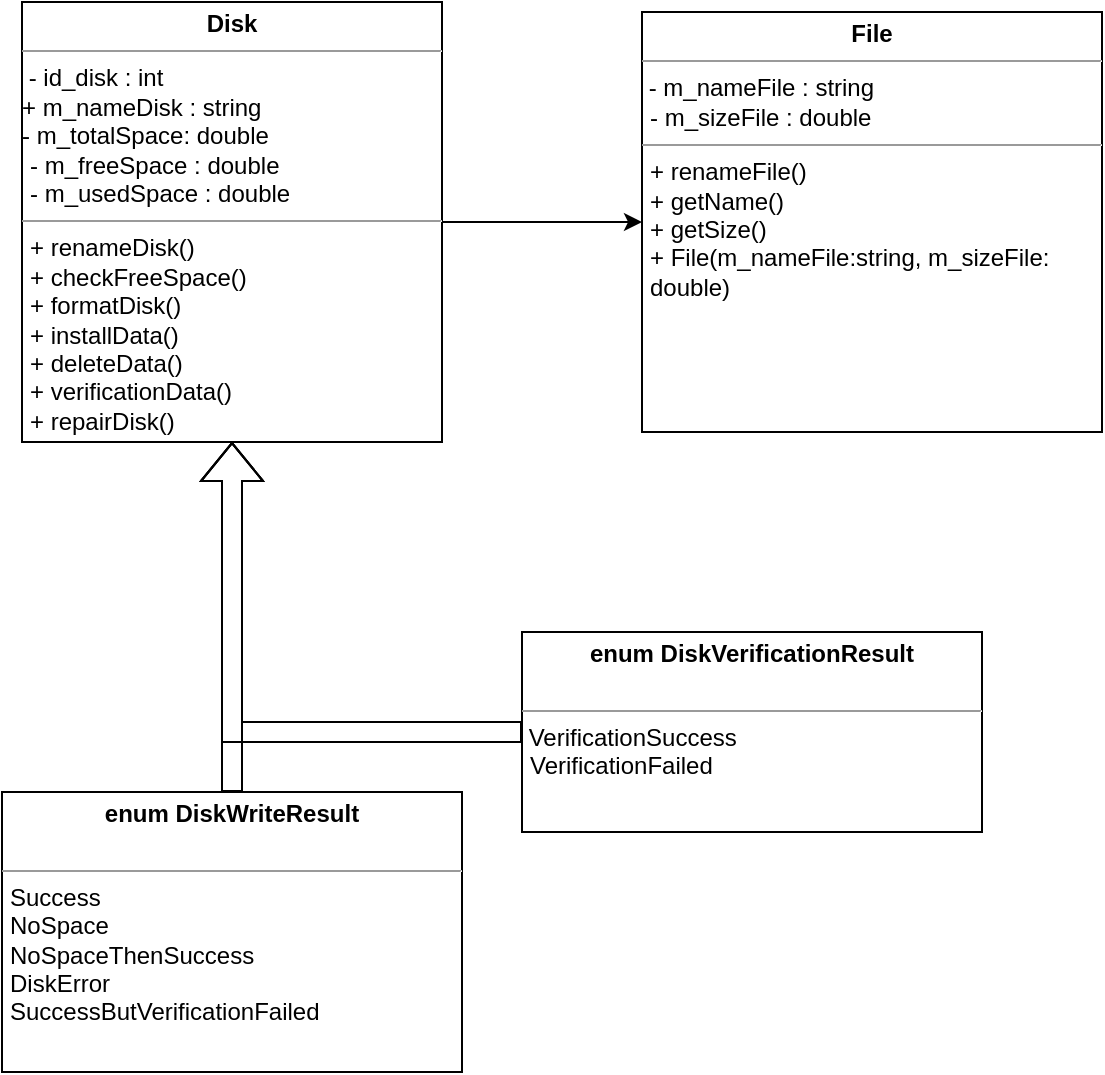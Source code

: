 <mxfile version="21.7.4" type="device">
  <diagram id="C5RBs43oDa-KdzZeNtuy" name="Page-1">
    <mxGraphModel dx="1434" dy="791" grid="1" gridSize="10" guides="1" tooltips="1" connect="1" arrows="1" fold="1" page="1" pageScale="1" pageWidth="827" pageHeight="1169" math="0" shadow="0">
      <root>
        <mxCell id="WIyWlLk6GJQsqaUBKTNV-0" />
        <mxCell id="WIyWlLk6GJQsqaUBKTNV-1" parent="WIyWlLk6GJQsqaUBKTNV-0" />
        <mxCell id="UjpMBOgjpnMYtXLg06Hp-4" style="edgeStyle=orthogonalEdgeStyle;rounded=0;orthogonalLoop=1;jettySize=auto;html=1;entryX=0;entryY=0.5;entryDx=0;entryDy=0;" edge="1" parent="WIyWlLk6GJQsqaUBKTNV-1" source="UjpMBOgjpnMYtXLg06Hp-0" target="UjpMBOgjpnMYtXLg06Hp-1">
          <mxGeometry relative="1" as="geometry" />
        </mxCell>
        <mxCell id="UjpMBOgjpnMYtXLg06Hp-0" value="&lt;p style=&quot;margin:0px;margin-top:4px;text-align:center;&quot;&gt;&lt;b&gt;Disk&lt;/b&gt;&lt;/p&gt;&lt;hr size=&quot;1&quot;&gt;&amp;nbsp;- id_disk : int&amp;nbsp;&lt;br&gt;+ m_nameDisk : string&lt;br&gt;- m_totalSpace: double&lt;br&gt;&lt;p style=&quot;margin:0px;margin-left:4px;&quot;&gt;- m_freeSpace : double&lt;br&gt;- m_usedSpace : double&lt;/p&gt;&lt;hr size=&quot;1&quot;&gt;&lt;p style=&quot;margin:0px;margin-left:4px;&quot;&gt;+ renameDisk()&lt;br&gt;+ checkFreeSpace()&lt;br&gt;+ formatDisk()&lt;br&gt;+ installData()&lt;br&gt;+ deleteData()&lt;br&gt;+ verificationData()&lt;br&gt;+ repairDisk()&lt;/p&gt;" style="verticalAlign=top;align=left;overflow=fill;fontSize=12;fontFamily=Helvetica;html=1;whiteSpace=wrap;" vertex="1" parent="WIyWlLk6GJQsqaUBKTNV-1">
          <mxGeometry x="40" y="65" width="210" height="220" as="geometry" />
        </mxCell>
        <mxCell id="UjpMBOgjpnMYtXLg06Hp-1" value="&lt;p style=&quot;margin:0px;margin-top:4px;text-align:center;&quot;&gt;&lt;b&gt;File&lt;/b&gt;&lt;/p&gt;&lt;hr size=&quot;1&quot;&gt;&amp;nbsp;- m_nameFile : string&lt;br&gt;&lt;p style=&quot;margin:0px;margin-left:4px;&quot;&gt;- m_sizeFile : double&lt;/p&gt;&lt;hr size=&quot;1&quot;&gt;&lt;p style=&quot;margin:0px;margin-left:4px;&quot;&gt;+ renameFile()&lt;br&gt;+ getName()&lt;br&gt;+ getSize()&lt;br&gt;+ File(m_nameFile:string, m_sizeFile: double)&lt;/p&gt;" style="verticalAlign=top;align=left;overflow=fill;fontSize=12;fontFamily=Helvetica;html=1;whiteSpace=wrap;" vertex="1" parent="WIyWlLk6GJQsqaUBKTNV-1">
          <mxGeometry x="350" y="70" width="230" height="210" as="geometry" />
        </mxCell>
        <mxCell id="UjpMBOgjpnMYtXLg06Hp-7" style="edgeStyle=orthogonalEdgeStyle;rounded=0;orthogonalLoop=1;jettySize=auto;html=1;entryX=0.5;entryY=1;entryDx=0;entryDy=0;shape=flexArrow;" edge="1" parent="WIyWlLk6GJQsqaUBKTNV-1" source="UjpMBOgjpnMYtXLg06Hp-2" target="UjpMBOgjpnMYtXLg06Hp-0">
          <mxGeometry relative="1" as="geometry" />
        </mxCell>
        <mxCell id="UjpMBOgjpnMYtXLg06Hp-2" value="&lt;p style=&quot;margin:0px;margin-top:4px;text-align:center;&quot;&gt;&lt;b&gt;enum DiskWriteResult&lt;/b&gt;&lt;/p&gt;&lt;br&gt;&lt;hr size=&quot;1&quot;&gt;&lt;p style=&quot;margin:0px;margin-left:4px;&quot;&gt;Success&lt;br&gt;NoSpace&lt;br&gt;NoSpaceThenSuccess&lt;br&gt;DiskError&lt;br&gt;SuccessButVerificationFailed&lt;br&gt;&lt;br&gt;&lt;/p&gt;" style="verticalAlign=top;align=left;overflow=fill;fontSize=12;fontFamily=Helvetica;html=1;whiteSpace=wrap;" vertex="1" parent="WIyWlLk6GJQsqaUBKTNV-1">
          <mxGeometry x="30" y="460" width="230" height="140" as="geometry" />
        </mxCell>
        <mxCell id="UjpMBOgjpnMYtXLg06Hp-6" style="edgeStyle=orthogonalEdgeStyle;rounded=0;orthogonalLoop=1;jettySize=auto;html=1;entryX=0.5;entryY=1;entryDx=0;entryDy=0;shape=flexArrow;endArrow=block;" edge="1" parent="WIyWlLk6GJQsqaUBKTNV-1" source="UjpMBOgjpnMYtXLg06Hp-3" target="UjpMBOgjpnMYtXLg06Hp-0">
          <mxGeometry relative="1" as="geometry" />
        </mxCell>
        <mxCell id="UjpMBOgjpnMYtXLg06Hp-3" value="&lt;p style=&quot;margin:0px;margin-top:4px;text-align:center;&quot;&gt;&lt;b&gt;enum DiskVerificationResult&lt;/b&gt;&lt;/p&gt;&lt;br&gt;&lt;hr size=&quot;1&quot;&gt;&amp;nbsp;Verification&lt;span style=&quot;background-color: initial;&quot;&gt;Success&lt;/span&gt;&lt;br&gt;&lt;p style=&quot;margin:0px;margin-left:4px;&quot;&gt;VerificationFailed&lt;br&gt;&lt;br&gt;&lt;/p&gt;" style="verticalAlign=top;align=left;overflow=fill;fontSize=12;fontFamily=Helvetica;html=1;whiteSpace=wrap;" vertex="1" parent="WIyWlLk6GJQsqaUBKTNV-1">
          <mxGeometry x="290" y="380" width="230" height="100" as="geometry" />
        </mxCell>
      </root>
    </mxGraphModel>
  </diagram>
</mxfile>
